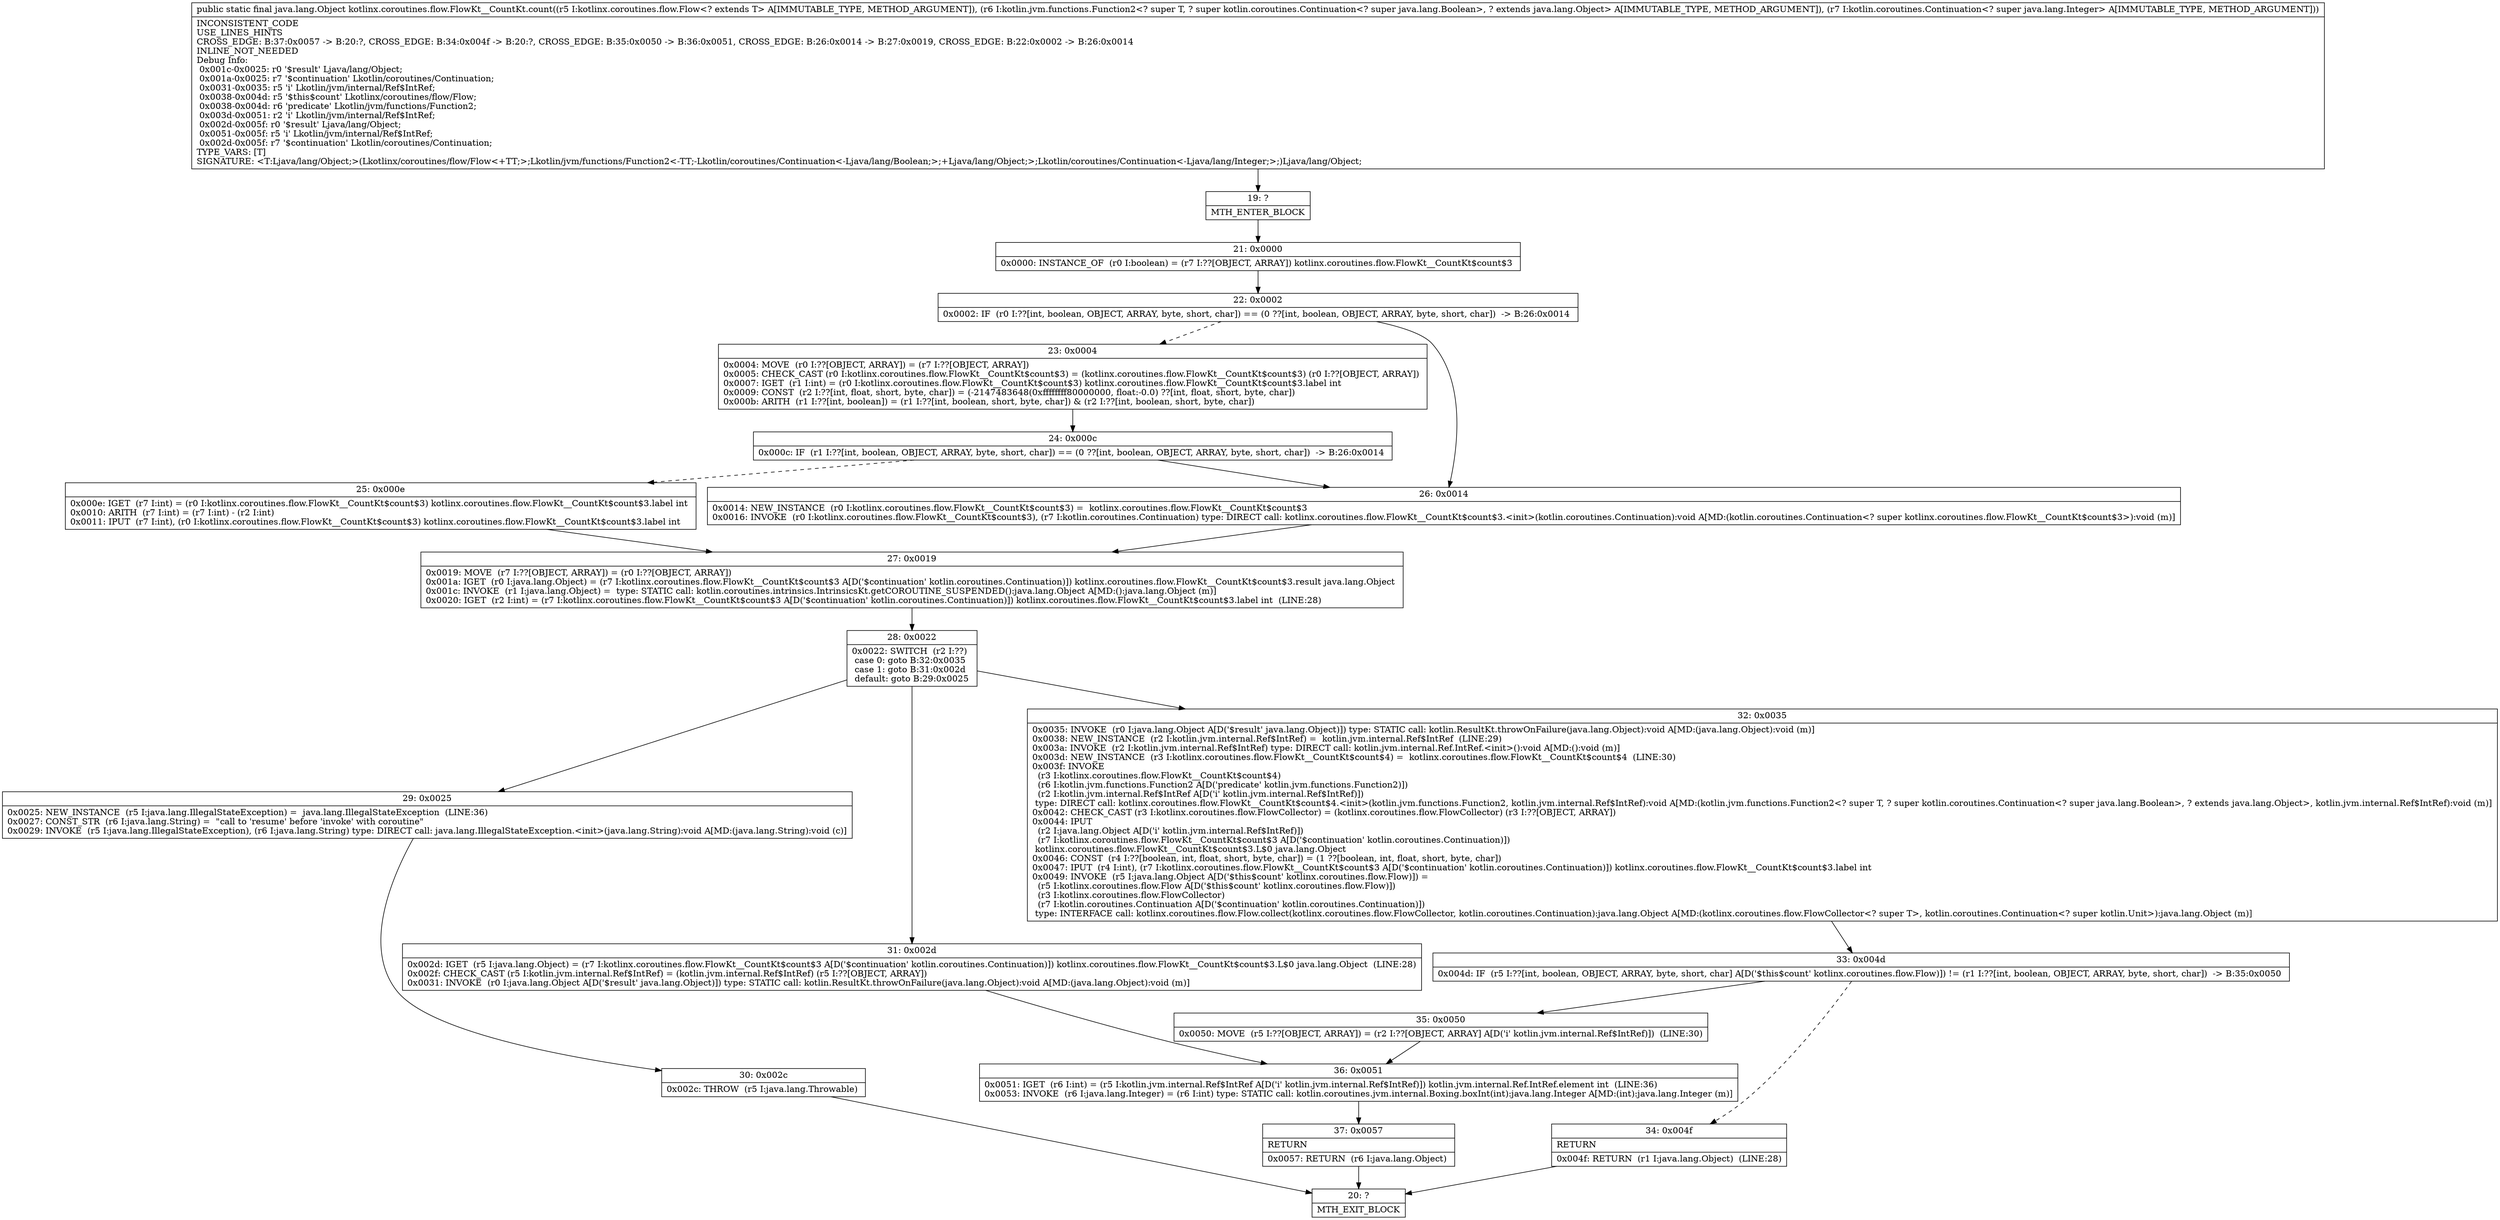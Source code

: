 digraph "CFG forkotlinx.coroutines.flow.FlowKt__CountKt.count(Lkotlinx\/coroutines\/flow\/Flow;Lkotlin\/jvm\/functions\/Function2;Lkotlin\/coroutines\/Continuation;)Ljava\/lang\/Object;" {
Node_19 [shape=record,label="{19\:\ ?|MTH_ENTER_BLOCK\l}"];
Node_21 [shape=record,label="{21\:\ 0x0000|0x0000: INSTANCE_OF  (r0 I:boolean) = (r7 I:??[OBJECT, ARRAY]) kotlinx.coroutines.flow.FlowKt__CountKt$count$3 \l}"];
Node_22 [shape=record,label="{22\:\ 0x0002|0x0002: IF  (r0 I:??[int, boolean, OBJECT, ARRAY, byte, short, char]) == (0 ??[int, boolean, OBJECT, ARRAY, byte, short, char])  \-\> B:26:0x0014 \l}"];
Node_23 [shape=record,label="{23\:\ 0x0004|0x0004: MOVE  (r0 I:??[OBJECT, ARRAY]) = (r7 I:??[OBJECT, ARRAY]) \l0x0005: CHECK_CAST (r0 I:kotlinx.coroutines.flow.FlowKt__CountKt$count$3) = (kotlinx.coroutines.flow.FlowKt__CountKt$count$3) (r0 I:??[OBJECT, ARRAY]) \l0x0007: IGET  (r1 I:int) = (r0 I:kotlinx.coroutines.flow.FlowKt__CountKt$count$3) kotlinx.coroutines.flow.FlowKt__CountKt$count$3.label int \l0x0009: CONST  (r2 I:??[int, float, short, byte, char]) = (\-2147483648(0xffffffff80000000, float:\-0.0) ??[int, float, short, byte, char]) \l0x000b: ARITH  (r1 I:??[int, boolean]) = (r1 I:??[int, boolean, short, byte, char]) & (r2 I:??[int, boolean, short, byte, char]) \l}"];
Node_24 [shape=record,label="{24\:\ 0x000c|0x000c: IF  (r1 I:??[int, boolean, OBJECT, ARRAY, byte, short, char]) == (0 ??[int, boolean, OBJECT, ARRAY, byte, short, char])  \-\> B:26:0x0014 \l}"];
Node_25 [shape=record,label="{25\:\ 0x000e|0x000e: IGET  (r7 I:int) = (r0 I:kotlinx.coroutines.flow.FlowKt__CountKt$count$3) kotlinx.coroutines.flow.FlowKt__CountKt$count$3.label int \l0x0010: ARITH  (r7 I:int) = (r7 I:int) \- (r2 I:int) \l0x0011: IPUT  (r7 I:int), (r0 I:kotlinx.coroutines.flow.FlowKt__CountKt$count$3) kotlinx.coroutines.flow.FlowKt__CountKt$count$3.label int \l}"];
Node_27 [shape=record,label="{27\:\ 0x0019|0x0019: MOVE  (r7 I:??[OBJECT, ARRAY]) = (r0 I:??[OBJECT, ARRAY]) \l0x001a: IGET  (r0 I:java.lang.Object) = (r7 I:kotlinx.coroutines.flow.FlowKt__CountKt$count$3 A[D('$continuation' kotlin.coroutines.Continuation)]) kotlinx.coroutines.flow.FlowKt__CountKt$count$3.result java.lang.Object \l0x001c: INVOKE  (r1 I:java.lang.Object) =  type: STATIC call: kotlin.coroutines.intrinsics.IntrinsicsKt.getCOROUTINE_SUSPENDED():java.lang.Object A[MD:():java.lang.Object (m)]\l0x0020: IGET  (r2 I:int) = (r7 I:kotlinx.coroutines.flow.FlowKt__CountKt$count$3 A[D('$continuation' kotlin.coroutines.Continuation)]) kotlinx.coroutines.flow.FlowKt__CountKt$count$3.label int  (LINE:28)\l}"];
Node_28 [shape=record,label="{28\:\ 0x0022|0x0022: SWITCH  (r2 I:??)\l case 0: goto B:32:0x0035\l case 1: goto B:31:0x002d\l default: goto B:29:0x0025 \l}"];
Node_29 [shape=record,label="{29\:\ 0x0025|0x0025: NEW_INSTANCE  (r5 I:java.lang.IllegalStateException) =  java.lang.IllegalStateException  (LINE:36)\l0x0027: CONST_STR  (r6 I:java.lang.String) =  \"call to 'resume' before 'invoke' with coroutine\" \l0x0029: INVOKE  (r5 I:java.lang.IllegalStateException), (r6 I:java.lang.String) type: DIRECT call: java.lang.IllegalStateException.\<init\>(java.lang.String):void A[MD:(java.lang.String):void (c)]\l}"];
Node_30 [shape=record,label="{30\:\ 0x002c|0x002c: THROW  (r5 I:java.lang.Throwable) \l}"];
Node_20 [shape=record,label="{20\:\ ?|MTH_EXIT_BLOCK\l}"];
Node_31 [shape=record,label="{31\:\ 0x002d|0x002d: IGET  (r5 I:java.lang.Object) = (r7 I:kotlinx.coroutines.flow.FlowKt__CountKt$count$3 A[D('$continuation' kotlin.coroutines.Continuation)]) kotlinx.coroutines.flow.FlowKt__CountKt$count$3.L$0 java.lang.Object  (LINE:28)\l0x002f: CHECK_CAST (r5 I:kotlin.jvm.internal.Ref$IntRef) = (kotlin.jvm.internal.Ref$IntRef) (r5 I:??[OBJECT, ARRAY]) \l0x0031: INVOKE  (r0 I:java.lang.Object A[D('$result' java.lang.Object)]) type: STATIC call: kotlin.ResultKt.throwOnFailure(java.lang.Object):void A[MD:(java.lang.Object):void (m)]\l}"];
Node_36 [shape=record,label="{36\:\ 0x0051|0x0051: IGET  (r6 I:int) = (r5 I:kotlin.jvm.internal.Ref$IntRef A[D('i' kotlin.jvm.internal.Ref$IntRef)]) kotlin.jvm.internal.Ref.IntRef.element int  (LINE:36)\l0x0053: INVOKE  (r6 I:java.lang.Integer) = (r6 I:int) type: STATIC call: kotlin.coroutines.jvm.internal.Boxing.boxInt(int):java.lang.Integer A[MD:(int):java.lang.Integer (m)]\l}"];
Node_37 [shape=record,label="{37\:\ 0x0057|RETURN\l|0x0057: RETURN  (r6 I:java.lang.Object) \l}"];
Node_32 [shape=record,label="{32\:\ 0x0035|0x0035: INVOKE  (r0 I:java.lang.Object A[D('$result' java.lang.Object)]) type: STATIC call: kotlin.ResultKt.throwOnFailure(java.lang.Object):void A[MD:(java.lang.Object):void (m)]\l0x0038: NEW_INSTANCE  (r2 I:kotlin.jvm.internal.Ref$IntRef) =  kotlin.jvm.internal.Ref$IntRef  (LINE:29)\l0x003a: INVOKE  (r2 I:kotlin.jvm.internal.Ref$IntRef) type: DIRECT call: kotlin.jvm.internal.Ref.IntRef.\<init\>():void A[MD:():void (m)]\l0x003d: NEW_INSTANCE  (r3 I:kotlinx.coroutines.flow.FlowKt__CountKt$count$4) =  kotlinx.coroutines.flow.FlowKt__CountKt$count$4  (LINE:30)\l0x003f: INVOKE  \l  (r3 I:kotlinx.coroutines.flow.FlowKt__CountKt$count$4)\l  (r6 I:kotlin.jvm.functions.Function2 A[D('predicate' kotlin.jvm.functions.Function2)])\l  (r2 I:kotlin.jvm.internal.Ref$IntRef A[D('i' kotlin.jvm.internal.Ref$IntRef)])\l type: DIRECT call: kotlinx.coroutines.flow.FlowKt__CountKt$count$4.\<init\>(kotlin.jvm.functions.Function2, kotlin.jvm.internal.Ref$IntRef):void A[MD:(kotlin.jvm.functions.Function2\<? super T, ? super kotlin.coroutines.Continuation\<? super java.lang.Boolean\>, ? extends java.lang.Object\>, kotlin.jvm.internal.Ref$IntRef):void (m)]\l0x0042: CHECK_CAST (r3 I:kotlinx.coroutines.flow.FlowCollector) = (kotlinx.coroutines.flow.FlowCollector) (r3 I:??[OBJECT, ARRAY]) \l0x0044: IPUT  \l  (r2 I:java.lang.Object A[D('i' kotlin.jvm.internal.Ref$IntRef)])\l  (r7 I:kotlinx.coroutines.flow.FlowKt__CountKt$count$3 A[D('$continuation' kotlin.coroutines.Continuation)])\l kotlinx.coroutines.flow.FlowKt__CountKt$count$3.L$0 java.lang.Object \l0x0046: CONST  (r4 I:??[boolean, int, float, short, byte, char]) = (1 ??[boolean, int, float, short, byte, char]) \l0x0047: IPUT  (r4 I:int), (r7 I:kotlinx.coroutines.flow.FlowKt__CountKt$count$3 A[D('$continuation' kotlin.coroutines.Continuation)]) kotlinx.coroutines.flow.FlowKt__CountKt$count$3.label int \l0x0049: INVOKE  (r5 I:java.lang.Object A[D('$this$count' kotlinx.coroutines.flow.Flow)]) = \l  (r5 I:kotlinx.coroutines.flow.Flow A[D('$this$count' kotlinx.coroutines.flow.Flow)])\l  (r3 I:kotlinx.coroutines.flow.FlowCollector)\l  (r7 I:kotlin.coroutines.Continuation A[D('$continuation' kotlin.coroutines.Continuation)])\l type: INTERFACE call: kotlinx.coroutines.flow.Flow.collect(kotlinx.coroutines.flow.FlowCollector, kotlin.coroutines.Continuation):java.lang.Object A[MD:(kotlinx.coroutines.flow.FlowCollector\<? super T\>, kotlin.coroutines.Continuation\<? super kotlin.Unit\>):java.lang.Object (m)]\l}"];
Node_33 [shape=record,label="{33\:\ 0x004d|0x004d: IF  (r5 I:??[int, boolean, OBJECT, ARRAY, byte, short, char] A[D('$this$count' kotlinx.coroutines.flow.Flow)]) != (r1 I:??[int, boolean, OBJECT, ARRAY, byte, short, char])  \-\> B:35:0x0050 \l}"];
Node_34 [shape=record,label="{34\:\ 0x004f|RETURN\l|0x004f: RETURN  (r1 I:java.lang.Object)  (LINE:28)\l}"];
Node_35 [shape=record,label="{35\:\ 0x0050|0x0050: MOVE  (r5 I:??[OBJECT, ARRAY]) = (r2 I:??[OBJECT, ARRAY] A[D('i' kotlin.jvm.internal.Ref$IntRef)])  (LINE:30)\l}"];
Node_26 [shape=record,label="{26\:\ 0x0014|0x0014: NEW_INSTANCE  (r0 I:kotlinx.coroutines.flow.FlowKt__CountKt$count$3) =  kotlinx.coroutines.flow.FlowKt__CountKt$count$3 \l0x0016: INVOKE  (r0 I:kotlinx.coroutines.flow.FlowKt__CountKt$count$3), (r7 I:kotlin.coroutines.Continuation) type: DIRECT call: kotlinx.coroutines.flow.FlowKt__CountKt$count$3.\<init\>(kotlin.coroutines.Continuation):void A[MD:(kotlin.coroutines.Continuation\<? super kotlinx.coroutines.flow.FlowKt__CountKt$count$3\>):void (m)]\l}"];
MethodNode[shape=record,label="{public static final java.lang.Object kotlinx.coroutines.flow.FlowKt__CountKt.count((r5 I:kotlinx.coroutines.flow.Flow\<? extends T\> A[IMMUTABLE_TYPE, METHOD_ARGUMENT]), (r6 I:kotlin.jvm.functions.Function2\<? super T, ? super kotlin.coroutines.Continuation\<? super java.lang.Boolean\>, ? extends java.lang.Object\> A[IMMUTABLE_TYPE, METHOD_ARGUMENT]), (r7 I:kotlin.coroutines.Continuation\<? super java.lang.Integer\> A[IMMUTABLE_TYPE, METHOD_ARGUMENT]))  | INCONSISTENT_CODE\lUSE_LINES_HINTS\lCROSS_EDGE: B:37:0x0057 \-\> B:20:?, CROSS_EDGE: B:34:0x004f \-\> B:20:?, CROSS_EDGE: B:35:0x0050 \-\> B:36:0x0051, CROSS_EDGE: B:26:0x0014 \-\> B:27:0x0019, CROSS_EDGE: B:22:0x0002 \-\> B:26:0x0014\lINLINE_NOT_NEEDED\lDebug Info:\l  0x001c\-0x0025: r0 '$result' Ljava\/lang\/Object;\l  0x001a\-0x0025: r7 '$continuation' Lkotlin\/coroutines\/Continuation;\l  0x0031\-0x0035: r5 'i' Lkotlin\/jvm\/internal\/Ref$IntRef;\l  0x0038\-0x004d: r5 '$this$count' Lkotlinx\/coroutines\/flow\/Flow;\l  0x0038\-0x004d: r6 'predicate' Lkotlin\/jvm\/functions\/Function2;\l  0x003d\-0x0051: r2 'i' Lkotlin\/jvm\/internal\/Ref$IntRef;\l  0x002d\-0x005f: r0 '$result' Ljava\/lang\/Object;\l  0x0051\-0x005f: r5 'i' Lkotlin\/jvm\/internal\/Ref$IntRef;\l  0x002d\-0x005f: r7 '$continuation' Lkotlin\/coroutines\/Continuation;\lTYPE_VARS: [T]\lSIGNATURE: \<T:Ljava\/lang\/Object;\>(Lkotlinx\/coroutines\/flow\/Flow\<+TT;\>;Lkotlin\/jvm\/functions\/Function2\<\-TT;\-Lkotlin\/coroutines\/Continuation\<\-Ljava\/lang\/Boolean;\>;+Ljava\/lang\/Object;\>;Lkotlin\/coroutines\/Continuation\<\-Ljava\/lang\/Integer;\>;)Ljava\/lang\/Object;\l}"];
MethodNode -> Node_19;Node_19 -> Node_21;
Node_21 -> Node_22;
Node_22 -> Node_23[style=dashed];
Node_22 -> Node_26;
Node_23 -> Node_24;
Node_24 -> Node_25[style=dashed];
Node_24 -> Node_26;
Node_25 -> Node_27;
Node_27 -> Node_28;
Node_28 -> Node_29;
Node_28 -> Node_31;
Node_28 -> Node_32;
Node_29 -> Node_30;
Node_30 -> Node_20;
Node_31 -> Node_36;
Node_36 -> Node_37;
Node_37 -> Node_20;
Node_32 -> Node_33;
Node_33 -> Node_34[style=dashed];
Node_33 -> Node_35;
Node_34 -> Node_20;
Node_35 -> Node_36;
Node_26 -> Node_27;
}

